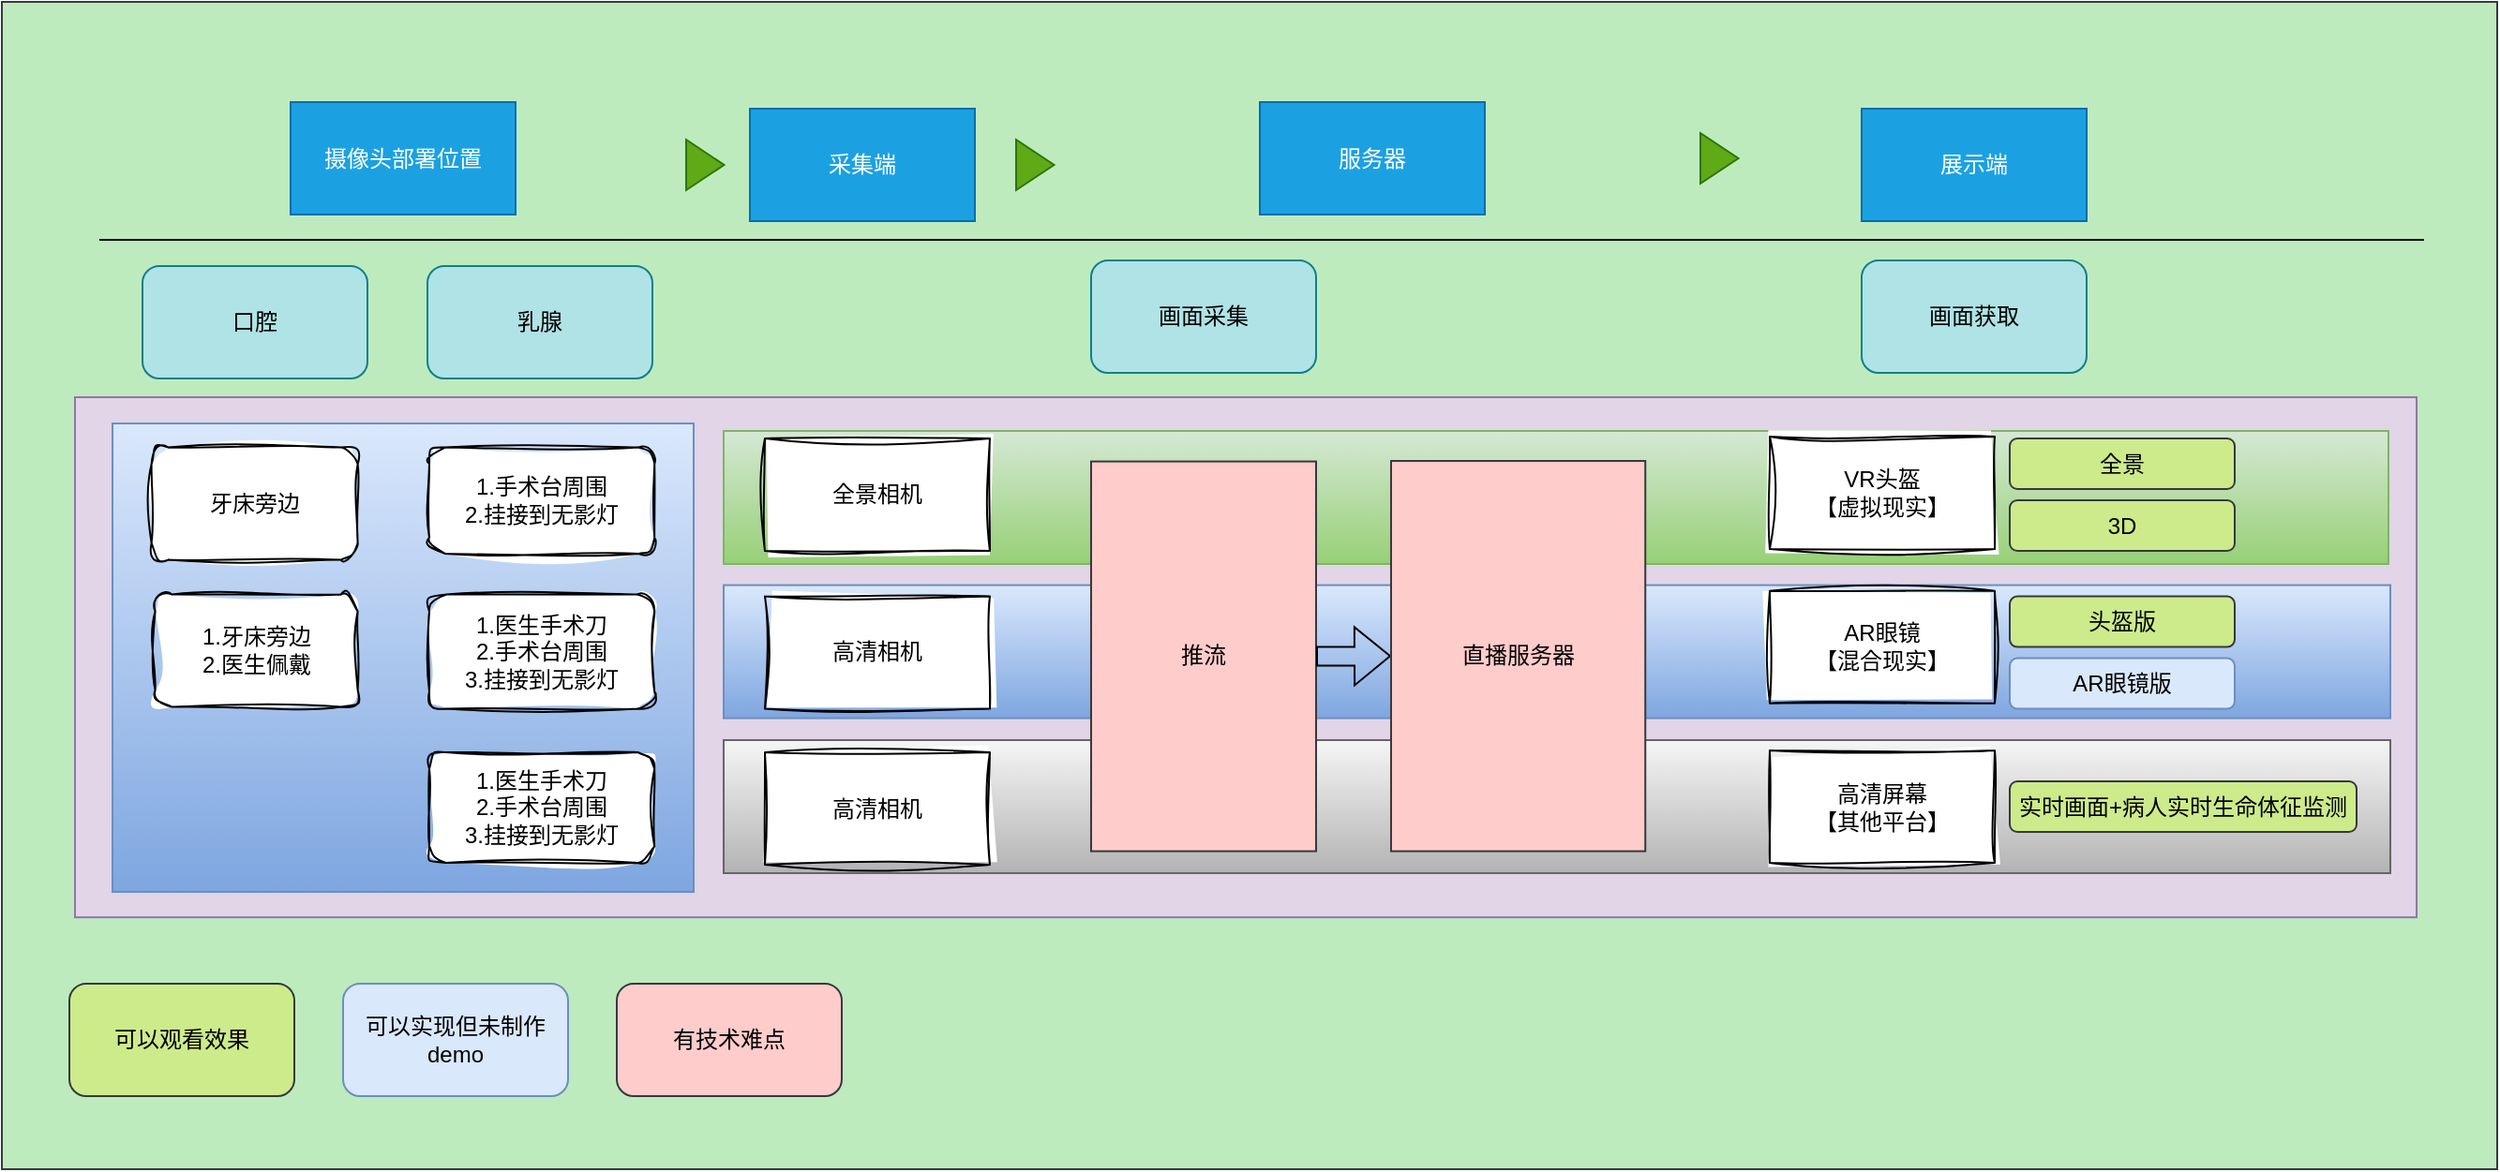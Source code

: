 <mxfile version="21.1.1" type="github">
  <diagram id="exjW6TpwlfhhMM9tGB0L" name="第 1 页">
    <mxGraphModel dx="1434" dy="739" grid="0" gridSize="10" guides="1" tooltips="1" connect="1" arrows="1" fold="1" page="1" pageScale="1" pageWidth="2339" pageHeight="3300" math="0" shadow="0">
      <root>
        <mxCell id="0" />
        <mxCell id="1" parent="0" />
        <mxCell id="inn9SJ7NxdcRoOLQXIyc-61" value="" style="whiteSpace=wrap;html=1;fillColor=#BEEBBE;strokeColor=#36393d;" parent="1" vertex="1">
          <mxGeometry x="139" y="73" width="1331" height="623" as="geometry" />
        </mxCell>
        <mxCell id="dhKK24aEWWIvLG82vy6N-1" value="采集端" style="rounded=0;whiteSpace=wrap;html=1;fillColor=#1ba1e2;fontColor=#ffffff;strokeColor=#006EAF;" parent="1" vertex="1">
          <mxGeometry x="538" y="130" width="120" height="60" as="geometry" />
        </mxCell>
        <mxCell id="dhKK24aEWWIvLG82vy6N-2" value="服务器" style="rounded=0;whiteSpace=wrap;html=1;fillColor=#1ba1e2;fontColor=#ffffff;strokeColor=#006EAF;" parent="1" vertex="1">
          <mxGeometry x="810" y="126.5" width="120" height="60" as="geometry" />
        </mxCell>
        <mxCell id="dhKK24aEWWIvLG82vy6N-3" value="展示端" style="rounded=0;whiteSpace=wrap;html=1;fillColor=#1ba1e2;fontColor=#ffffff;strokeColor=#006EAF;" parent="1" vertex="1">
          <mxGeometry x="1131" y="130" width="120" height="60" as="geometry" />
        </mxCell>
        <mxCell id="dhKK24aEWWIvLG82vy6N-4" value="摄像头部署位置" style="rounded=0;whiteSpace=wrap;html=1;fillColor=#1ba1e2;fontColor=#ffffff;strokeColor=#006EAF;" parent="1" vertex="1">
          <mxGeometry x="293" y="126.5" width="120" height="60" as="geometry" />
        </mxCell>
        <mxCell id="dhKK24aEWWIvLG82vy6N-5" value="" style="rounded=0;whiteSpace=wrap;html=1;fillColor=#e1d5e7;strokeColor=#9673a6;" parent="1" vertex="1">
          <mxGeometry x="178" y="284" width="1249" height="277.57" as="geometry" />
        </mxCell>
        <mxCell id="dhKK24aEWWIvLG82vy6N-44" value="" style="rounded=0;whiteSpace=wrap;html=1;movable=1;resizable=1;rotatable=1;deletable=1;editable=1;locked=0;connectable=1;container=0;fillColor=#f5f5f5;gradientColor=#b3b3b3;strokeColor=#666666;" parent="1" vertex="1">
          <mxGeometry x="524" y="467" width="889" height="71" as="geometry" />
        </mxCell>
        <mxCell id="dhKK24aEWWIvLG82vy6N-43" value="" style="rounded=0;whiteSpace=wrap;html=1;shadow=0;movable=1;resizable=1;rotatable=1;deletable=1;editable=1;locked=0;connectable=1;container=0;fillColor=#dae8fc;gradientColor=#7ea6e0;strokeColor=#6c8ebf;" parent="1" vertex="1">
          <mxGeometry x="524" y="384.29" width="889" height="71" as="geometry" />
        </mxCell>
        <mxCell id="dhKK24aEWWIvLG82vy6N-42" value="" style="rounded=0;whiteSpace=wrap;html=1;movable=1;resizable=1;rotatable=1;deletable=1;editable=1;locked=0;connectable=1;container=0;fillColor=#d5e8d4;strokeColor=#82b366;gradientColor=#97d077;" parent="1" vertex="1">
          <mxGeometry x="524" y="302" width="888" height="71" as="geometry" />
        </mxCell>
        <mxCell id="dhKK24aEWWIvLG82vy6N-10" value="画面采集" style="rounded=1;whiteSpace=wrap;html=1;fillColor=#b0e3e6;strokeColor=#0e8088;" parent="1" vertex="1">
          <mxGeometry x="720" y="211" width="120" height="60" as="geometry" />
        </mxCell>
        <mxCell id="dhKK24aEWWIvLG82vy6N-11" value="画面获取" style="rounded=1;whiteSpace=wrap;html=1;fillColor=#b0e3e6;strokeColor=#0e8088;" parent="1" vertex="1">
          <mxGeometry x="1131" y="211" width="120" height="60" as="geometry" />
        </mxCell>
        <mxCell id="dhKK24aEWWIvLG82vy6N-12" value="" style="endArrow=none;html=1;rounded=0;" parent="1" edge="1">
          <mxGeometry width="50" height="50" relative="1" as="geometry">
            <mxPoint x="191" y="200" as="sourcePoint" />
            <mxPoint x="1431" y="200" as="targetPoint" />
          </mxGeometry>
        </mxCell>
        <mxCell id="dhKK24aEWWIvLG82vy6N-13" value="" style="triangle;whiteSpace=wrap;html=1;fillColor=#60a917;fontColor=#ffffff;strokeColor=#2D7600;" parent="1" vertex="1">
          <mxGeometry x="680" y="146.5" width="20.25" height="27" as="geometry" />
        </mxCell>
        <mxCell id="dhKK24aEWWIvLG82vy6N-15" value="" style="triangle;whiteSpace=wrap;html=1;fillColor=#60a917;fontColor=#ffffff;strokeColor=#2D7600;" parent="1" vertex="1">
          <mxGeometry x="1045" y="143" width="20.25" height="27" as="geometry" />
        </mxCell>
        <mxCell id="dhKK24aEWWIvLG82vy6N-16" value="" style="triangle;whiteSpace=wrap;html=1;fillColor=#60a917;fontColor=#ffffff;strokeColor=#2D7600;" parent="1" vertex="1">
          <mxGeometry x="504" y="146.5" width="20.25" height="27" as="geometry" />
        </mxCell>
        <mxCell id="dhKK24aEWWIvLG82vy6N-18" value="全景相机" style="rounded=0;whiteSpace=wrap;html=1;sketch=1;curveFitting=1;jiggle=2;" parent="1" vertex="1">
          <mxGeometry x="546" y="306" width="120" height="60" as="geometry" />
        </mxCell>
        <mxCell id="dhKK24aEWWIvLG82vy6N-19" value="高清相机" style="rounded=0;whiteSpace=wrap;html=1;sketch=1;curveFitting=1;jiggle=2;" parent="1" vertex="1">
          <mxGeometry x="546" y="390.29" width="120" height="60" as="geometry" />
        </mxCell>
        <mxCell id="dhKK24aEWWIvLG82vy6N-20" value="高清相机" style="rounded=0;whiteSpace=wrap;html=1;sketch=1;curveFitting=1;jiggle=2;" parent="1" vertex="1">
          <mxGeometry x="546" y="473.5" width="120" height="60" as="geometry" />
        </mxCell>
        <mxCell id="dhKK24aEWWIvLG82vy6N-21" value="推流" style="rounded=0;whiteSpace=wrap;html=1;fillColor=#ffcccc;strokeColor=#36393d;container=0;" parent="1" vertex="1">
          <mxGeometry x="720" y="318.29" width="120" height="208" as="geometry">
            <mxRectangle x="720" y="314.29" width="59" height="26" as="alternateBounds" />
          </mxGeometry>
        </mxCell>
        <mxCell id="dhKK24aEWWIvLG82vy6N-23" value="" style="shape=flexArrow;endArrow=classic;html=1;rounded=0;exitX=1;exitY=0.5;exitDx=0;exitDy=0;entryX=0;entryY=0.5;entryDx=0;entryDy=0;" parent="1" source="dhKK24aEWWIvLG82vy6N-21" target="dhKK24aEWWIvLG82vy6N-22" edge="1">
          <mxGeometry width="50" height="50" relative="1" as="geometry">
            <mxPoint x="842" y="454.29" as="sourcePoint" />
            <mxPoint x="892" y="404.29" as="targetPoint" />
          </mxGeometry>
        </mxCell>
        <mxCell id="dhKK24aEWWIvLG82vy6N-27" value="全景" style="rounded=1;whiteSpace=wrap;html=1;fillColor=#cdeb8b;strokeColor=#36393d;" parent="1" vertex="1">
          <mxGeometry x="1210" y="306" width="120" height="27" as="geometry" />
        </mxCell>
        <mxCell id="dhKK24aEWWIvLG82vy6N-29" value="3D" style="rounded=1;whiteSpace=wrap;html=1;fillColor=#cdeb8b;strokeColor=#36393d;" parent="1" vertex="1">
          <mxGeometry x="1210" y="339" width="120" height="27" as="geometry" />
        </mxCell>
        <mxCell id="dhKK24aEWWIvLG82vy6N-32" value="头盔版" style="rounded=1;whiteSpace=wrap;html=1;fillColor=#cdeb8b;strokeColor=#36393d;" parent="1" vertex="1">
          <mxGeometry x="1210" y="390.29" width="120" height="27" as="geometry" />
        </mxCell>
        <mxCell id="dhKK24aEWWIvLG82vy6N-33" value="AR眼镜版" style="rounded=1;whiteSpace=wrap;html=1;fillColor=#dae8fc;strokeColor=#6c8ebf;" parent="1" vertex="1">
          <mxGeometry x="1210" y="423.29" width="120" height="27" as="geometry" />
        </mxCell>
        <mxCell id="1kZsWb9nxNqSr37uVQKi-2" value="可以观看效果" style="rounded=1;whiteSpace=wrap;html=1;fillColor=#cdeb8b;strokeColor=#36393d;" parent="1" vertex="1">
          <mxGeometry x="175" y="597" width="120" height="60" as="geometry" />
        </mxCell>
        <mxCell id="1kZsWb9nxNqSr37uVQKi-3" value="可以实现但未制作demo" style="rounded=1;whiteSpace=wrap;html=1;fillColor=#dae8fc;strokeColor=#6c8ebf;" parent="1" vertex="1">
          <mxGeometry x="321" y="597" width="120" height="60" as="geometry" />
        </mxCell>
        <mxCell id="1kZsWb9nxNqSr37uVQKi-4" value="有技术难点" style="rounded=1;whiteSpace=wrap;html=1;fillColor=#ffcccc;strokeColor=#36393d;" parent="1" vertex="1">
          <mxGeometry x="467" y="597" width="120" height="60" as="geometry" />
        </mxCell>
        <mxCell id="inn9SJ7NxdcRoOLQXIyc-2" value="口腔" style="rounded=1;whiteSpace=wrap;html=1;fillColor=#b0e3e6;strokeColor=#0e8088;" parent="1" vertex="1">
          <mxGeometry x="214" y="214" width="120" height="60" as="geometry" />
        </mxCell>
        <mxCell id="inn9SJ7NxdcRoOLQXIyc-3" value="乳腺" style="rounded=1;whiteSpace=wrap;html=1;fillColor=#b0e3e6;strokeColor=#0e8088;" parent="1" vertex="1">
          <mxGeometry x="366" y="214" width="120" height="60" as="geometry" />
        </mxCell>
        <mxCell id="inn9SJ7NxdcRoOLQXIyc-17" value="AR眼镜&lt;br&gt;【混合现实】" style="rounded=0;whiteSpace=wrap;html=1;sketch=1;curveFitting=1;jiggle=2;" parent="1" vertex="1">
          <mxGeometry x="1082" y="387.33" width="120" height="60" as="geometry" />
        </mxCell>
        <mxCell id="inn9SJ7NxdcRoOLQXIyc-18" value="VR头盔&lt;br&gt;【虚拟现实】" style="rounded=0;whiteSpace=wrap;html=1;sketch=1;curveFitting=1;jiggle=2;" parent="1" vertex="1">
          <mxGeometry x="1082" y="305.04" width="120" height="60" as="geometry" />
        </mxCell>
        <mxCell id="inn9SJ7NxdcRoOLQXIyc-48" value="" style="group;fillColor=#dae8fc;strokeColor=#6c8ebf;shadow=0;rounded=0;glass=0;gradientColor=#7ea6e0;" parent="1" vertex="1" connectable="0">
          <mxGeometry x="198" y="298" width="310" height="250" as="geometry" />
        </mxCell>
        <mxCell id="dhKK24aEWWIvLG82vy6N-36" value="牙床旁边" style="rounded=1;whiteSpace=wrap;html=1;shadow=0;sketch=1;curveFitting=1;jiggle=2;" parent="inn9SJ7NxdcRoOLQXIyc-48" vertex="1">
          <mxGeometry x="20.8" y="12.8" width="110" height="60" as="geometry" />
        </mxCell>
        <mxCell id="dhKK24aEWWIvLG82vy6N-37" value="1.牙床旁边&lt;br&gt;2.医生佩戴" style="rounded=1;whiteSpace=wrap;html=1;shadow=0;sketch=1;curveFitting=1;jiggle=2;" parent="inn9SJ7NxdcRoOLQXIyc-48" vertex="1">
          <mxGeometry x="22.8" y="91.29" width="108" height="60" as="geometry" />
        </mxCell>
        <mxCell id="dhKK24aEWWIvLG82vy6N-46" value="1.手术台周围&lt;br&gt;2.挂接到无影灯" style="rounded=1;whiteSpace=wrap;html=1;imageAspect=1;shadow=0;glass=0;sketch=1;curveFitting=1;jiggle=2;" parent="inn9SJ7NxdcRoOLQXIyc-48" vertex="1">
          <mxGeometry x="169" y="12.8" width="120.09" height="56.7" as="geometry" />
        </mxCell>
        <mxCell id="dhKK24aEWWIvLG82vy6N-47" value="1.医生手术刀&lt;br&gt;2.手术台周围&lt;br&gt;3.挂接到无影灯" style="rounded=1;whiteSpace=wrap;html=1;shadow=0;sketch=1;curveFitting=1;jiggle=2;" parent="inn9SJ7NxdcRoOLQXIyc-48" vertex="1">
          <mxGeometry x="169" y="91.29" width="120.09" height="61" as="geometry" />
        </mxCell>
        <mxCell id="dhKK24aEWWIvLG82vy6N-67" value="1.医生手术刀&lt;br&gt;2.手术台周围&lt;br&gt;3.挂接到无影灯" style="rounded=1;whiteSpace=wrap;html=1;shadow=0;sketch=1;curveFitting=1;jiggle=2;" parent="inn9SJ7NxdcRoOLQXIyc-48" vertex="1">
          <mxGeometry x="169" y="175.5" width="120.09" height="59" as="geometry" />
        </mxCell>
        <mxCell id="dhKK24aEWWIvLG82vy6N-22" value="直播服务器" style="rounded=0;whiteSpace=wrap;html=1;fillColor=#ffcccc;strokeColor=#36393d;" parent="1" vertex="1">
          <mxGeometry x="880" y="318" width="135.61" height="208.29" as="geometry" />
        </mxCell>
        <mxCell id="inn9SJ7NxdcRoOLQXIyc-16" value="高清屏幕&lt;br&gt;【其他平台】" style="rounded=0;whiteSpace=wrap;html=1;sketch=1;curveFitting=1;jiggle=2;" parent="1" vertex="1">
          <mxGeometry x="1082" y="472.5" width="120" height="60" as="geometry" />
        </mxCell>
        <mxCell id="inn9SJ7NxdcRoOLQXIyc-19" value="实时画面+病人实时生命体征监测" style="rounded=1;whiteSpace=wrap;html=1;fillColor=#cdeb8b;strokeColor=#36393d;movable=1;resizable=1;rotatable=1;deletable=1;editable=1;locked=0;connectable=1;" parent="1" vertex="1">
          <mxGeometry x="1210" y="489" width="185" height="27" as="geometry" />
        </mxCell>
      </root>
    </mxGraphModel>
  </diagram>
</mxfile>
